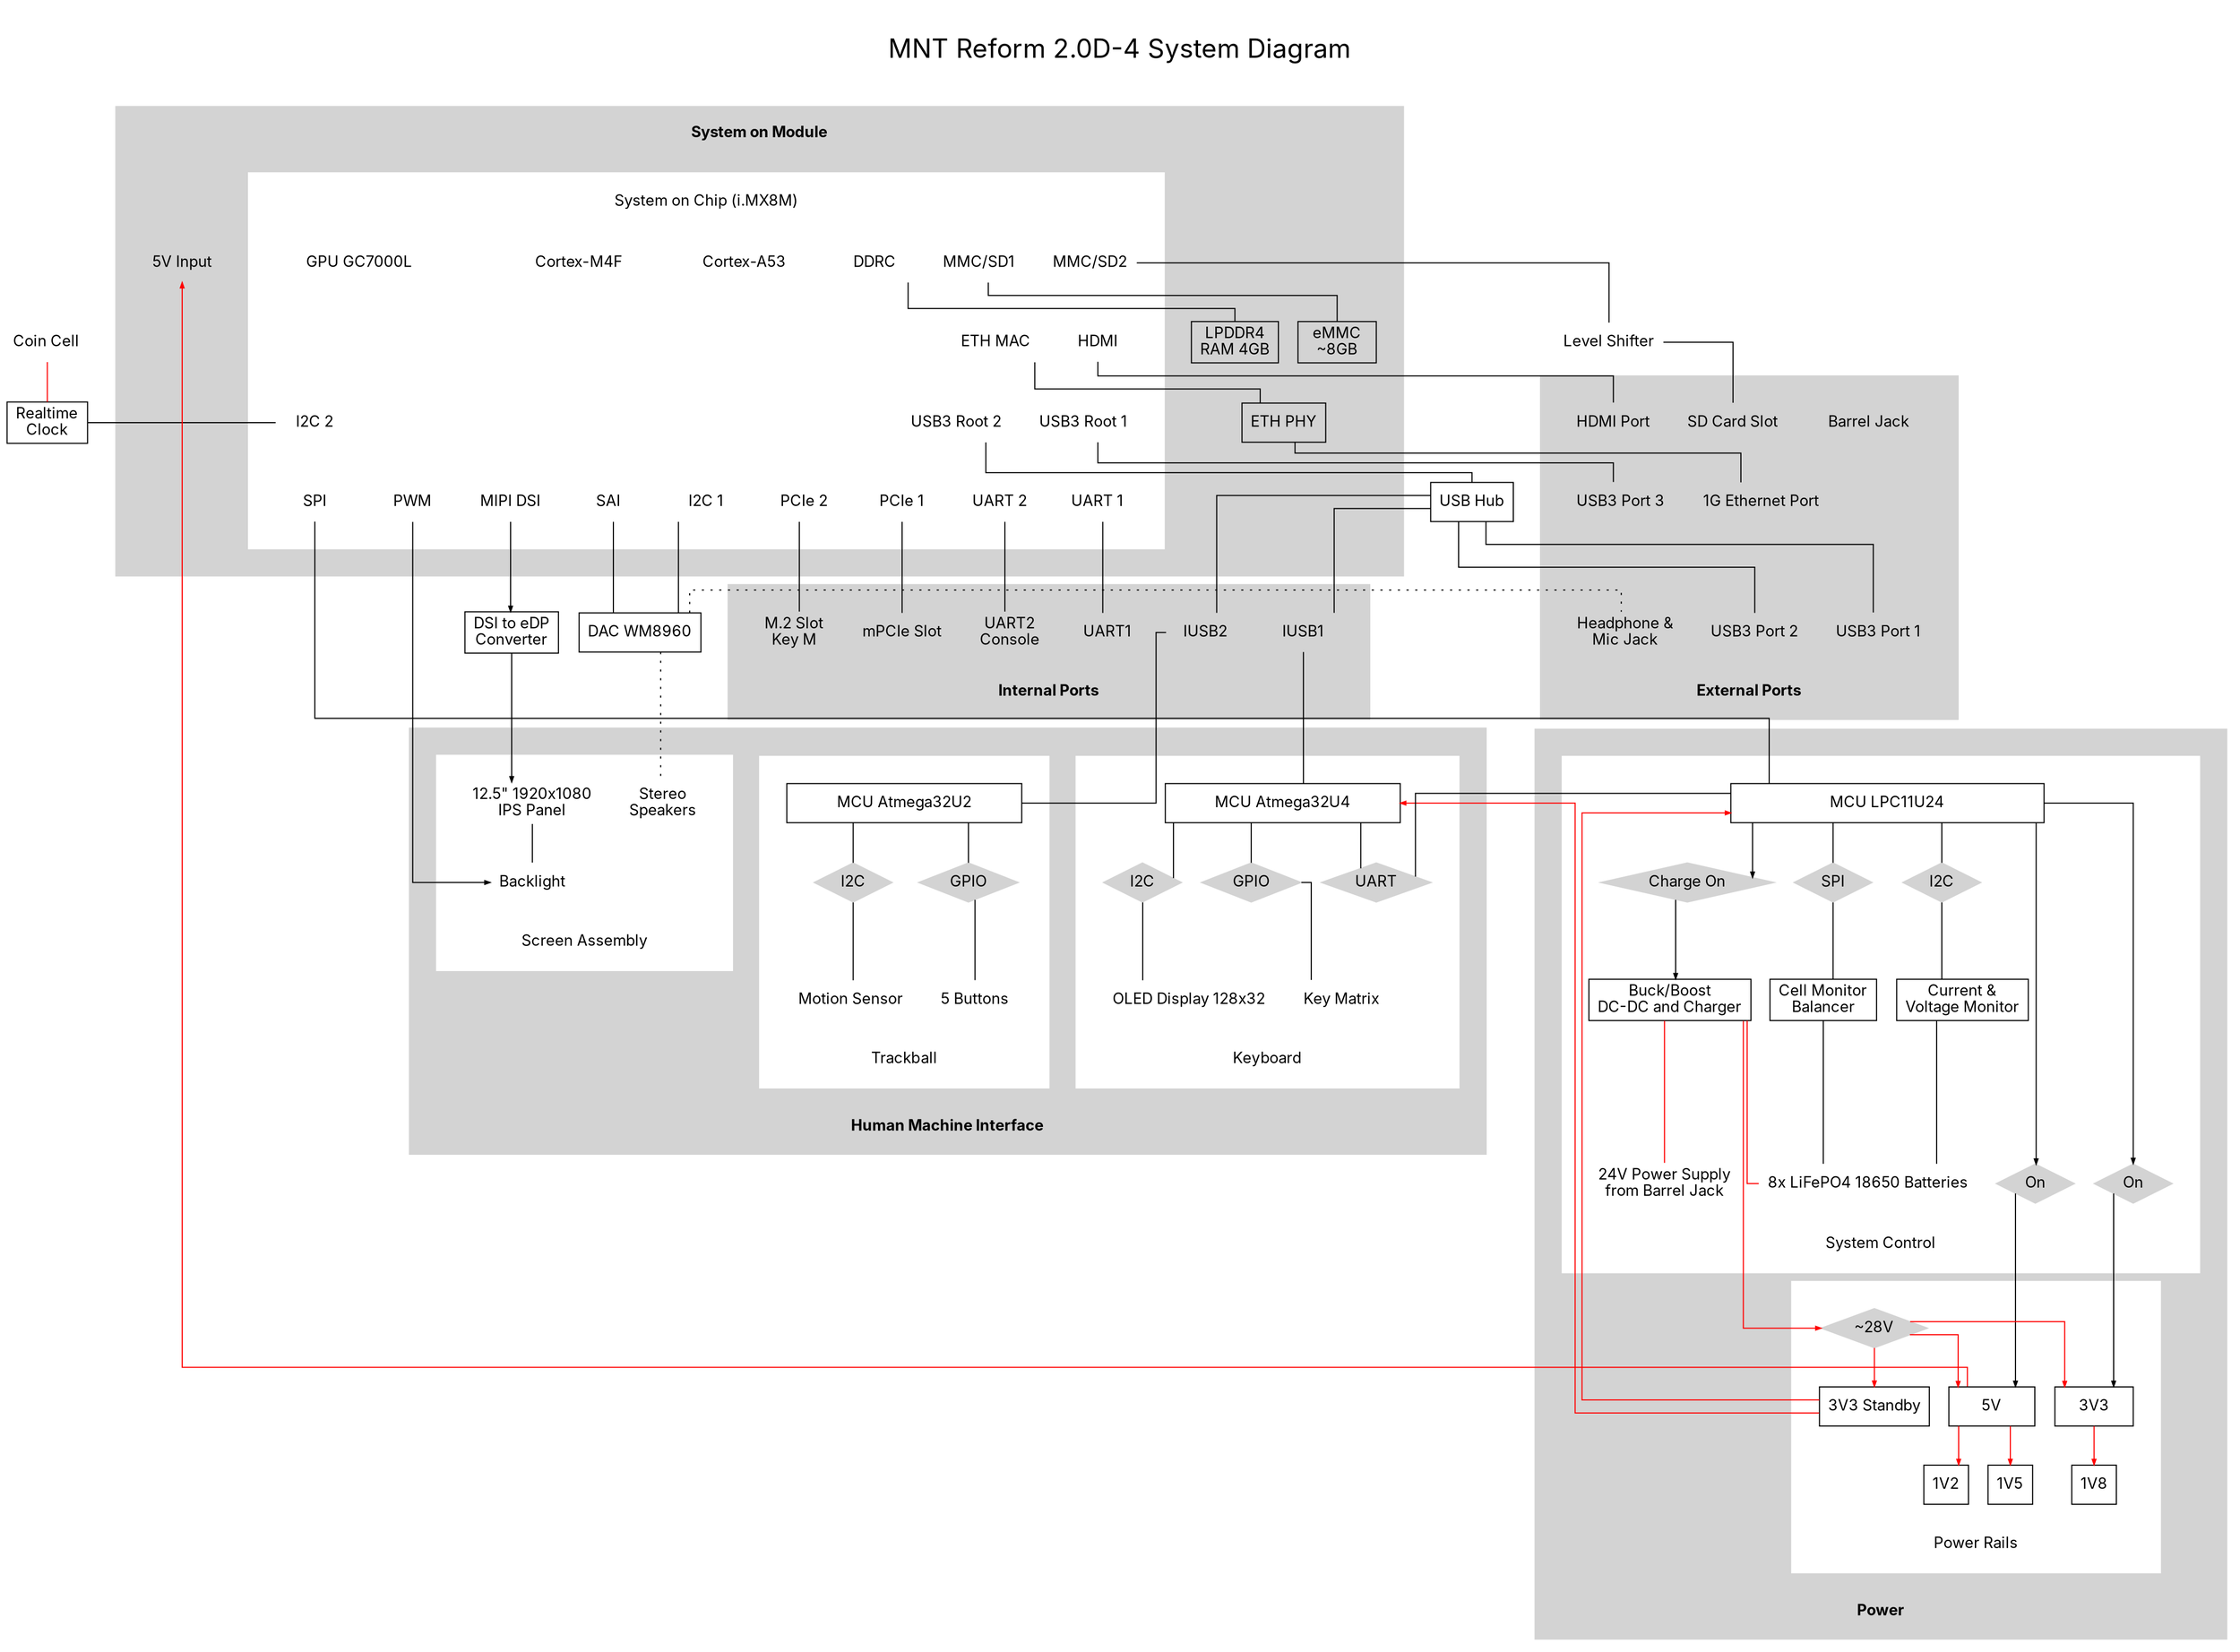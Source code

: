 digraph G {
  newrank=true;
  overlap=false;
  splines=ortho;

  node [shape=box color=transparent fontname="Inter" width=1];
  edge [arrowsize="0.5"];
  rankdir=TB;

  fontname="Inter";
  label=<<font point-size='24'> <br/>MNT Reform 2.0D-4 System Diagram<br/> </font>>;
  labelloc="t";

  rtc  [label="Realtime\nClock" color=black];
  rtcbat  [label="Coin Cell"];
  
  subgraph cluster_som {
    fontname="Inter";
    color=lightgrey;
    label=<<br/><b>System on Module</b>>;
    labelloc="t";
    margin="25.0";
    
    style=filled;
    
    subgraph cluster_soc {
      fontname="Inter";
      color=white;
      label=<<br/>System on Chip (i.MX8M)>;
      labelloc="t";
      margin="25.0";
      
      dsi  [label="MIPI DSI"];
      hdmi  [label="HDMI"];
      sai  [label="SAI"];
      i2c0  [label="I2C 1"];
      
      usb0  [label="USB3 Root 1"];
      usb1  [label="USB3 Root 2"];

      ddrc [label="DDRC"];

      sd1  [label="MMC/SD1"];
      sd2  [label="MMC/SD2"];
      
      uart1 [label="UART 2"];
      pcie0  [label="PCIe 1"];
      pcie1  [label="PCIe 2"];
      uart0 [label="UART 1"];
      
      //uart2 [label="UART 3"];
      
      pwm [label="PWM"];
      
      ethmac  [label="ETH MAC"];

      cpu0 [label="Cortex-A53"];
      cpu1 [label="Cortex-M4F"];
      gpu [label="GPU GC7000L"];
      
      i2c1  [label="I2C 2"];
      spi1 [label="SPI"];
    }

    ram [label="LPDDR4\nRAM 4GB" color=black];
    emmc [label="eMMC\n~8GB" color=black];
    
    ethphy  [label="ETH PHY" color=black];
    
    s5v  [label="5V Input"];
  }
  
  hub  [label="USB Hub" color=black];
  
  adac  [label="DAC WM8960" color=black];
  dsi2edp  [label="DSI to eDP\nConverter" color=black];

  subgraph cluster_headers {
    fontname="Inter"
    labelloc="b";
    margin="25.0";
    color=lightgrey;
    style=filled;
    label=<<b>Internal Ports</b><br/> >;

    iuart0  [label="UART1"];
    iuart1  [label="UART2\nConsole"];

    iusb0 [label="IUSB1"];
    iusb1 [label="IUSB2"];

    impcie [label="mPCIe Slot"];
    im2 [label="M.2 Slot\nKey M"];
  }
  
  subgraph cluster_power {
    fontname="Inter"
    label=<<b>Power</b><br/> >;
    labelloc="b";
    color=lightgrey;
    style=filled;
    margin="25.0";
    
    subgraph cluster_system_control {
      fontname="Inter"
      label="System Control\n ";
      labelloc="b";
      color=white;
      style=filled;
      margin="25.0";
      
      lpc  [label="MCU LPC11U24" color=black width=4];
      ina  [label="Current &\nVoltage Monitor" color=black];
      
      ltc  [label="Buck/Boost\nDC-DC and Charger" color=black];

      mon  [label="Cell Monitor\nBalancer" color=black];
      
      lspi  [label="SPI" shape=diamond style=filled color=lightgrey];
      li2c  [label="I2C" shape=diamond style=filled color=lightgrey];
    
      cells [label="8x LiFePO4 18650 Batteries" shape=rectangle];
      supply [label="24V Power Supply\nfrom Barrel Jack" shape=rectangle];
    
      enabchg [label="Charge On" shape=diamond style=filled color=lightgrey];
      enab5v [label="On" shape=diamond style=filled color=lightgrey];
      enab3v3 [label="On" shape=diamond style=filled color=lightgrey];
    }

    subgraph cluster_power_rails {
      fontname="Inter"
      label="Power Rails\n ";
      color=white;
      style=filled;
      margin="25.0";
      
      r28v  [label="~28V" shape=diamond style=filled color=lightgrey];
      stby [label="3V3 Standby" color=black];
      r5v  [label="5V" width=1.1 color=black];
      r3v3 [label="3V3" color=black];
      
      r1v2 [label="1V2" width=0.5 color=black];
      r1v5 [label="1V5" width=0.5 color=black];
      r1v8 [label="1V8" width=0.5 color=black];
    }
  }

  subgraph cluster_ports {
    fontname="Inter"
    label=<<b>External Ports</b><br/> >;
    labelloc="b";
    margin="25.0";
    color=lightgrey;
    style=filled;
    
    pusb3  [label="USB3 Port 3"];
    pusb2  [label="USB3 Port 2"];
    pusb1  [label="USB3 Port 1"];

    pbarrel [label="Barrel Jack"];
    
    phdmi  [label="HDMI Port"];
    psdcard  [label="SD Card Slot"];
    peth [label="1G Ethernet Port"];

    paudio  [label="Headphone &\nMic Jack"];
  }
  lshift  [label="Level Shifter"];
  
  //refclk  [label="PCIe Clock Generator"];
  
  
  subgraph cluster_hmi {
    fontname="Inter"
    color=lightgrey;
    style=filled;
    label=<<b>Human Machine Interface</b><br/> >;
    labelloc="b";
    margin="25.0";
    
    subgraph cluster_screen {
      fontname="Inter"
      color=white;
      style=filled;
      label="Screen Assembly\n ";
      margin="25.0";

      panel  [label="12.5\" 1920x1080\nIPS Panel"];
      backlight  [label="Backlight"];
      speakers  [label="Stereo\nSpeakers"];
    }
    
    subgraph cluster_trackball {
      fontname="Inter"
      color=white;
      style=filled;
      label="Trackball\n ";
      margin="25.0";
      
      tmcu  [label="MCU Atmega32U2" color=black width=3];
      tsens  [label="Motion Sensor"];
      
      ti2c  [label="I2C" shape=diamond style=filled color=lightgrey];
      tgpio  [label="GPIO" shape=diamond style=filled color=lightgrey];
      
      tkeys  [label="5 Buttons"];
    }

    subgraph cluster_keyboard {
      fontname="Inter"
      color=white;
      style=filled;
      label="Keyboard\n ";
      margin="25.0";
      
      kmcu  [label="MCU Atmega32U4" color=black width=3];

      oled [label="OLED Display 128x32"];
      
      ki2c  [label="I2C" shape=diamond style=filled color=lightgrey];
      kuart  [label="UART" shape=diamond style=filled color=lightgrey];
      kgpio  [label="GPIO" shape=diamond style=filled color=lightgrey];
      kkeys  [label="Key Matrix"];
    }
  }

  { rank=same; ddrc, cpu0, cpu1, gpu }
  
  { rank=same; kmcu, tmcu, lpc, panel }

  { rank=same; ltc, mon, ina }
  { rank=same; enab5v, enab3v3, cells, supply }
  
  { rank=same; iusb0, iusb1, iuart0, iuart1, impcie, im2, paudio}
    
  { rank=same; usb0, usb1, ethphy, rtc, i2c1 }
  { rank=same; adac, dsi2edp }

  { rank=same; spi1, i2c0, pwm }

  { rank=same; hdmi, ethmac, emmc }
  { rank=same; peth, hub, pusb3 }
  
  { rank=same; phdmi, psdcard, pbarrel }
  
  
  // power signals
  
  lpc -> lspi -> mon  [arrowhead=none];
  lpc -> li2c -> ina  [arrowhead=none];
  lpc -> enabchg -> ltc;
  
  mon -> cells [arrowhead=none];
  ina -> cells [arrowhead=none];
  
  ltc -> cells [arrowhead=none,color=red];
  supply -> ltc [arrowhead=none,color=red];

  lpc -> enab5v -> r5v;
  lpc -> enab3v3 -> r3v3;

  // power
  
  r28v -> r5v   [color=red];
  r28v -> r3v3  [color=red];
  r28v -> stby  [color=red];
  r5v -> r1v2   [color=red];
  r5v -> r1v5   [color=red];
  r3v3 -> r1v8  [color=red];
  ltc -> r28v   [color=red];
  cells -> r28v [color=invis];

  rtcbat -> rtc [arrowhead=none,color=red];
  
  stby -> lpc [color=red,constraint=false];
  stby -> kmcu [color=red,constraint=false];

  // soc/som signals, external ports
  usb1 -> hub [arrowhead=none];
  hub -> pusb1 [arrowhead=none];
  hub -> pusb2 [arrowhead=none];
  usb0 -> pusb3 [arrowhead=none];
  hdmi -> phdmi [arrowhead=none];

  sd2 -> lshift -> psdcard  [arrowhead=none];
  ethmac -> ethphy -> peth [arrowhead=none];
  sai -> adac  [arrowhead=none];
  
  ddrc -> ram [arrowhead=none];
  sd1 -> emmc [arrowhead=none];

  r5v -> s5v [color=red constraint=false];

  // internal ports
  pcie0 -> impcie [arrowhead=none];
  pcie1 -> im2 [arrowhead=none];
  uart0 -> iuart0 [arrowhead=none];
  uart1 -> iuart1 [arrowhead=none];
  hub -> iusb1 [arrowhead=none];
  hub -> iusb0 [arrowhead=none];

  iusb0 -> kmcu [arrowhead=none];
  iusb1 -> tmcu [arrowhead=none];

  // trackball internal signals

  tmcu -> ti2c -> tsens [arrowhead=none];
  tmcu -> tgpio -> tkeys [arrowhead=none];

  // keyboard internal signals
  
  kmcu -> ki2c -> oled [arrowhead=none];
  kmcu -> kgpio -> kkeys [arrowhead=none];
  kmcu -> kuart -> lpc [arrowhead=none];
  
  i2c1 -> rtc [arrowhead=none];
  i2c0 -> adac [arrowhead=none];

  // uart2 -> lpc;
  spi1 -> lpc [arrowhead=none,constraint=false];

  // screen assembly
  
  dsi -> dsi2edp;
  dsi2edp -> panel;
  panel -> backlight [arrowhead=none];
  pwm -> backlight [constraint=false];

  adac -> speakers [arrowhead=none,style=dotted];
  adac -> paudio [arrowhead=none,style=dotted,constraint=false];
}
